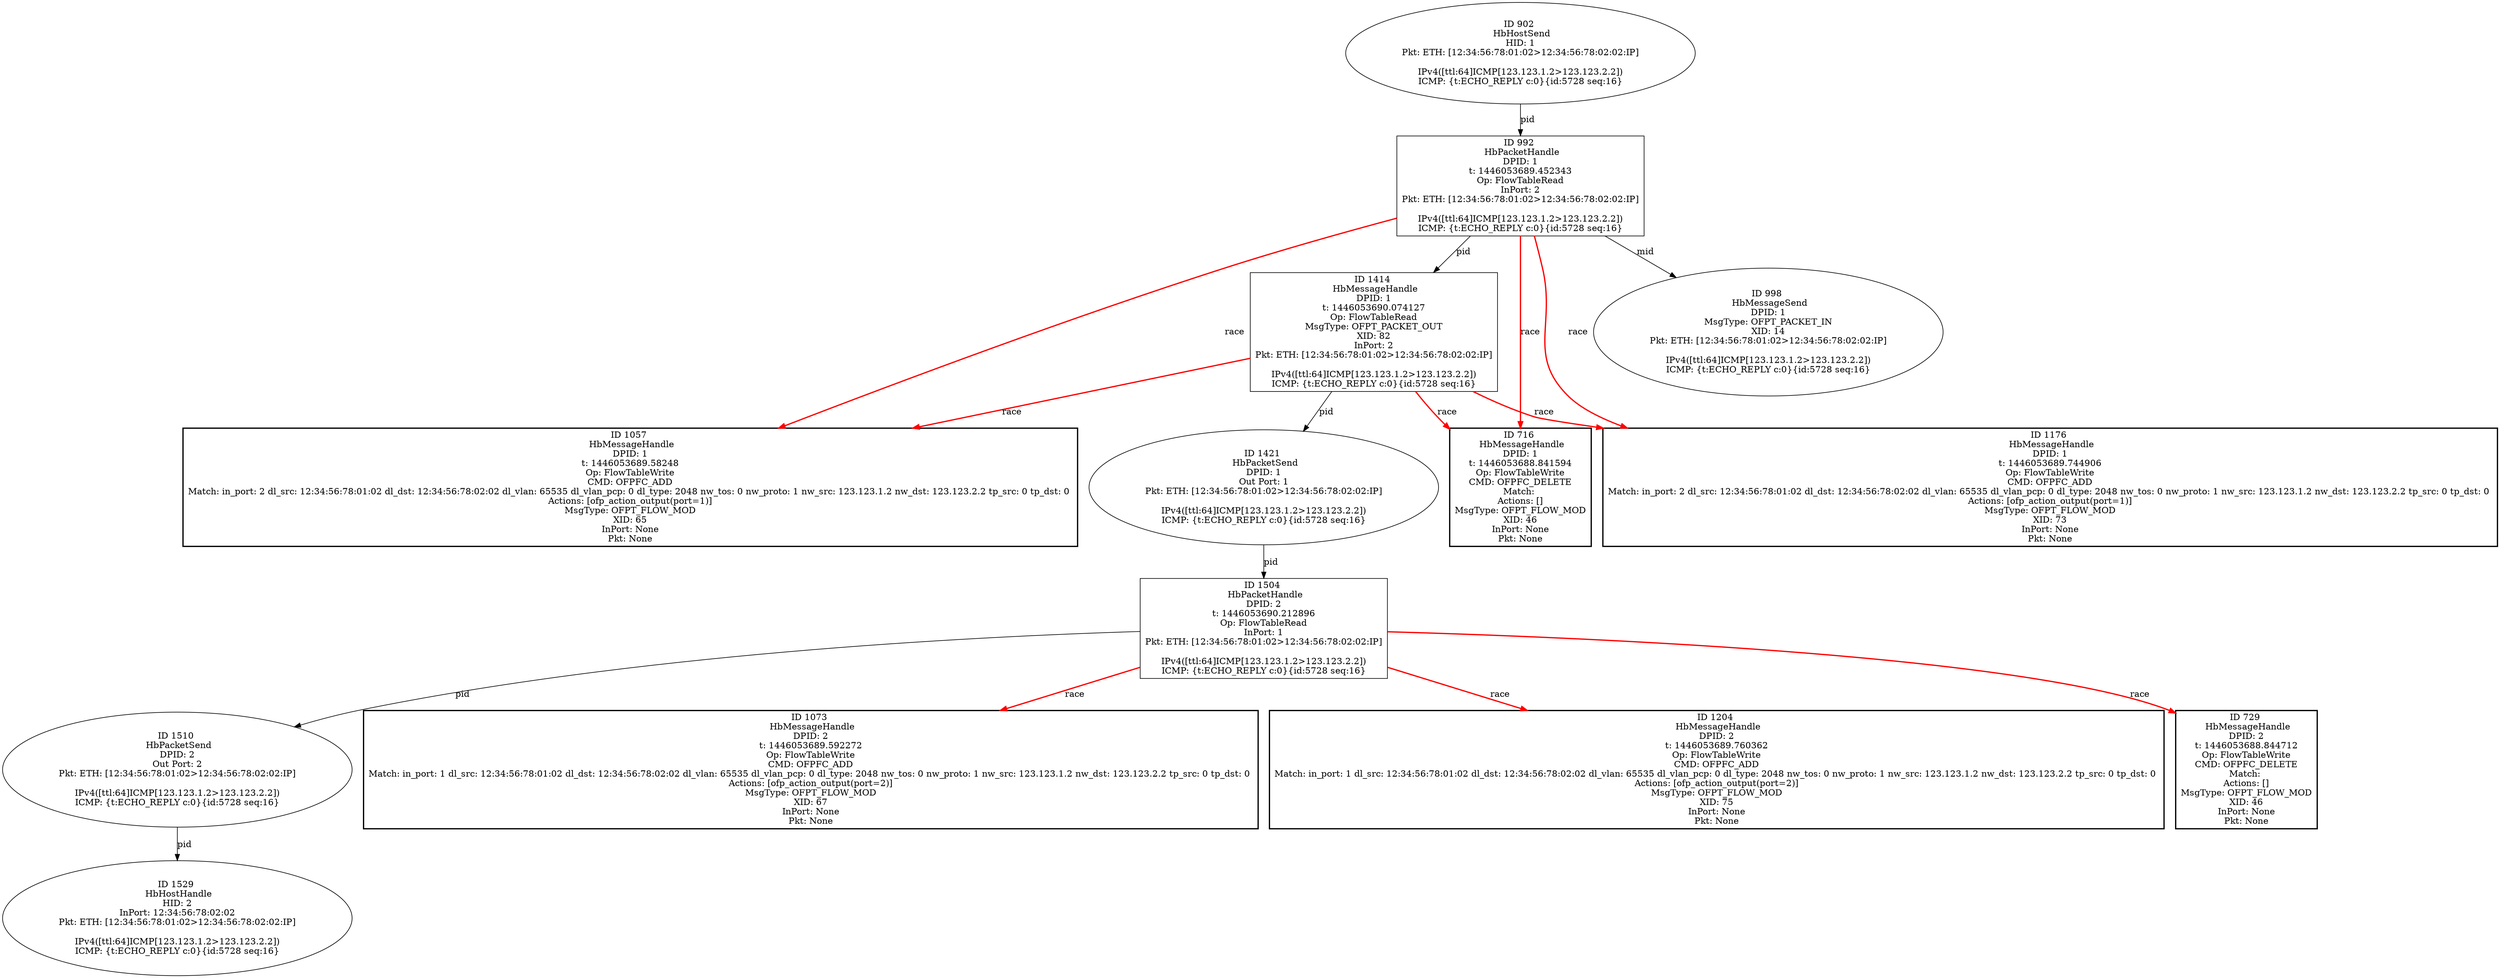 strict digraph G {
992 [shape=box, event=<hb_events.HbPacketHandle object at 0x103bbbe10>, label="ID 992 
 HbPacketHandle
DPID: 1
t: 1446053689.452343
Op: FlowTableRead
InPort: 2
Pkt: ETH: [12:34:56:78:01:02>12:34:56:78:02:02:IP]

IPv4([ttl:64]ICMP[123.123.1.2>123.123.2.2])
ICMP: {t:ECHO_REPLY c:0}{id:5728 seq:16}"];
1504 [shape=box, event=<hb_events.HbPacketHandle object at 0x103d7f210>, label="ID 1504 
 HbPacketHandle
DPID: 2
t: 1446053690.212896
Op: FlowTableRead
InPort: 1
Pkt: ETH: [12:34:56:78:01:02>12:34:56:78:02:02:IP]

IPv4([ttl:64]ICMP[123.123.1.2>123.123.2.2])
ICMP: {t:ECHO_REPLY c:0}{id:5728 seq:16}"];
1510 [shape=oval, event=<hb_events.HbPacketSend object at 0x103d05a90>, label="ID 1510 
 HbPacketSend
DPID: 2
Out Port: 2
Pkt: ETH: [12:34:56:78:01:02>12:34:56:78:02:02:IP]

IPv4([ttl:64]ICMP[123.123.1.2>123.123.2.2])
ICMP: {t:ECHO_REPLY c:0}{id:5728 seq:16}"];
902 [shape=oval, event=<hb_events.HbHostSend object at 0x103b4f750>, label="ID 902 
 HbHostSend
HID: 1
Pkt: ETH: [12:34:56:78:01:02>12:34:56:78:02:02:IP]

IPv4([ttl:64]ICMP[123.123.1.2>123.123.2.2])
ICMP: {t:ECHO_REPLY c:0}{id:5728 seq:16}"];
1057 [shape=box, style=bold, event=<hb_events.HbMessageHandle object at 0x103c273d0>, label="ID 1057 
 HbMessageHandle
DPID: 1
t: 1446053689.58248
Op: FlowTableWrite
CMD: OFPFC_ADD
Match: in_port: 2 dl_src: 12:34:56:78:01:02 dl_dst: 12:34:56:78:02:02 dl_vlan: 65535 dl_vlan_pcp: 0 dl_type: 2048 nw_tos: 0 nw_proto: 1 nw_src: 123.123.1.2 nw_dst: 123.123.2.2 tp_src: 0 tp_dst: 0 
Actions: [ofp_action_output(port=1)]
MsgType: OFPT_FLOW_MOD
XID: 65
InPort: None
Pkt: None"];
716 [shape=box, style=bold, event=<hb_events.HbMessageHandle object at 0x103b01750>, label="ID 716 
 HbMessageHandle
DPID: 1
t: 1446053688.841594
Op: FlowTableWrite
CMD: OFPFC_DELETE
Match: 
Actions: []
MsgType: OFPT_FLOW_MOD
XID: 46
InPort: None
Pkt: None"];
1421 [shape=oval, event=<hb_events.HbPacketSend object at 0x103d64a90>, label="ID 1421 
 HbPacketSend
DPID: 1
Out Port: 1
Pkt: ETH: [12:34:56:78:01:02>12:34:56:78:02:02:IP]

IPv4([ttl:64]ICMP[123.123.1.2>123.123.2.2])
ICMP: {t:ECHO_REPLY c:0}{id:5728 seq:16}"];
1073 [shape=box, style=bold, event=<hb_events.HbMessageHandle object at 0x103c27990>, label="ID 1073 
 HbMessageHandle
DPID: 2
t: 1446053689.592272
Op: FlowTableWrite
CMD: OFPFC_ADD
Match: in_port: 1 dl_src: 12:34:56:78:01:02 dl_dst: 12:34:56:78:02:02 dl_vlan: 65535 dl_vlan_pcp: 0 dl_type: 2048 nw_tos: 0 nw_proto: 1 nw_src: 123.123.1.2 nw_dst: 123.123.2.2 tp_src: 0 tp_dst: 0 
Actions: [ofp_action_output(port=2)]
MsgType: OFPT_FLOW_MOD
XID: 67
InPort: None
Pkt: None"];
1204 [shape=box, style=bold, event=<hb_events.HbMessageHandle object at 0x103cad190>, label="ID 1204 
 HbMessageHandle
DPID: 2
t: 1446053689.760362
Op: FlowTableWrite
CMD: OFPFC_ADD
Match: in_port: 1 dl_src: 12:34:56:78:01:02 dl_dst: 12:34:56:78:02:02 dl_vlan: 65535 dl_vlan_pcp: 0 dl_type: 2048 nw_tos: 0 nw_proto: 1 nw_src: 123.123.1.2 nw_dst: 123.123.2.2 tp_src: 0 tp_dst: 0 
Actions: [ofp_action_output(port=2)]
MsgType: OFPT_FLOW_MOD
XID: 75
InPort: None
Pkt: None"];
729 [shape=box, style=bold, event=<hb_events.HbMessageHandle object at 0x103b01ed0>, label="ID 729 
 HbMessageHandle
DPID: 2
t: 1446053688.844712
Op: FlowTableWrite
CMD: OFPFC_DELETE
Match: 
Actions: []
MsgType: OFPT_FLOW_MOD
XID: 46
InPort: None
Pkt: None"];
1176 [shape=box, style=bold, event=<hb_events.HbMessageHandle object at 0x103bf4550>, label="ID 1176 
 HbMessageHandle
DPID: 1
t: 1446053689.744906
Op: FlowTableWrite
CMD: OFPFC_ADD
Match: in_port: 2 dl_src: 12:34:56:78:01:02 dl_dst: 12:34:56:78:02:02 dl_vlan: 65535 dl_vlan_pcp: 0 dl_type: 2048 nw_tos: 0 nw_proto: 1 nw_src: 123.123.1.2 nw_dst: 123.123.2.2 tp_src: 0 tp_dst: 0 
Actions: [ofp_action_output(port=1)]
MsgType: OFPT_FLOW_MOD
XID: 73
InPort: None
Pkt: None"];
1529 [shape=oval, event=<hb_events.HbHostHandle object at 0x103d198d0>, label="ID 1529 
 HbHostHandle
HID: 2
InPort: 12:34:56:78:02:02
Pkt: ETH: [12:34:56:78:01:02>12:34:56:78:02:02:IP]

IPv4([ttl:64]ICMP[123.123.1.2>123.123.2.2])
ICMP: {t:ECHO_REPLY c:0}{id:5728 seq:16}"];
998 [shape=oval, event=<hb_events.HbMessageSend object at 0x103bc1ed0>, label="ID 998 
 HbMessageSend
DPID: 1
MsgType: OFPT_PACKET_IN
XID: 14
Pkt: ETH: [12:34:56:78:01:02>12:34:56:78:02:02:IP]

IPv4([ttl:64]ICMP[123.123.1.2>123.123.2.2])
ICMP: {t:ECHO_REPLY c:0}{id:5728 seq:16}"];
1414 [shape=box, event=<hb_events.HbMessageHandle object at 0x103d5c310>, label="ID 1414 
 HbMessageHandle
DPID: 1
t: 1446053690.074127
Op: FlowTableRead
MsgType: OFPT_PACKET_OUT
XID: 82
InPort: 2
Pkt: ETH: [12:34:56:78:01:02>12:34:56:78:02:02:IP]

IPv4([ttl:64]ICMP[123.123.1.2>123.123.2.2])
ICMP: {t:ECHO_REPLY c:0}{id:5728 seq:16}"];
992 -> 1176  [harmful=True, color=red, style=bold, rel=race, label=race];
992 -> 1057  [harmful=True, color=red, style=bold, rel=race, label=race];
992 -> 716  [harmful=True, color=red, style=bold, rel=race, label=race];
992 -> 998  [rel=mid, label=mid];
992 -> 1414  [rel=pid, label=pid];
1504 -> 729  [harmful=True, color=red, style=bold, rel=race, label=race];
1504 -> 1204  [harmful=True, color=red, style=bold, rel=race, label=race];
1504 -> 1510  [rel=pid, label=pid];
1504 -> 1073  [harmful=True, color=red, style=bold, rel=race, label=race];
1510 -> 1529  [rel=pid, label=pid];
902 -> 992  [rel=pid, label=pid];
1421 -> 1504  [rel=pid, label=pid];
1414 -> 1176  [harmful=True, color=red, style=bold, rel=race, label=race];
1414 -> 1057  [harmful=True, color=red, style=bold, rel=race, label=race];
1414 -> 716  [harmful=True, color=red, style=bold, rel=race, label=race];
1414 -> 1421  [rel=pid, label=pid];
}
